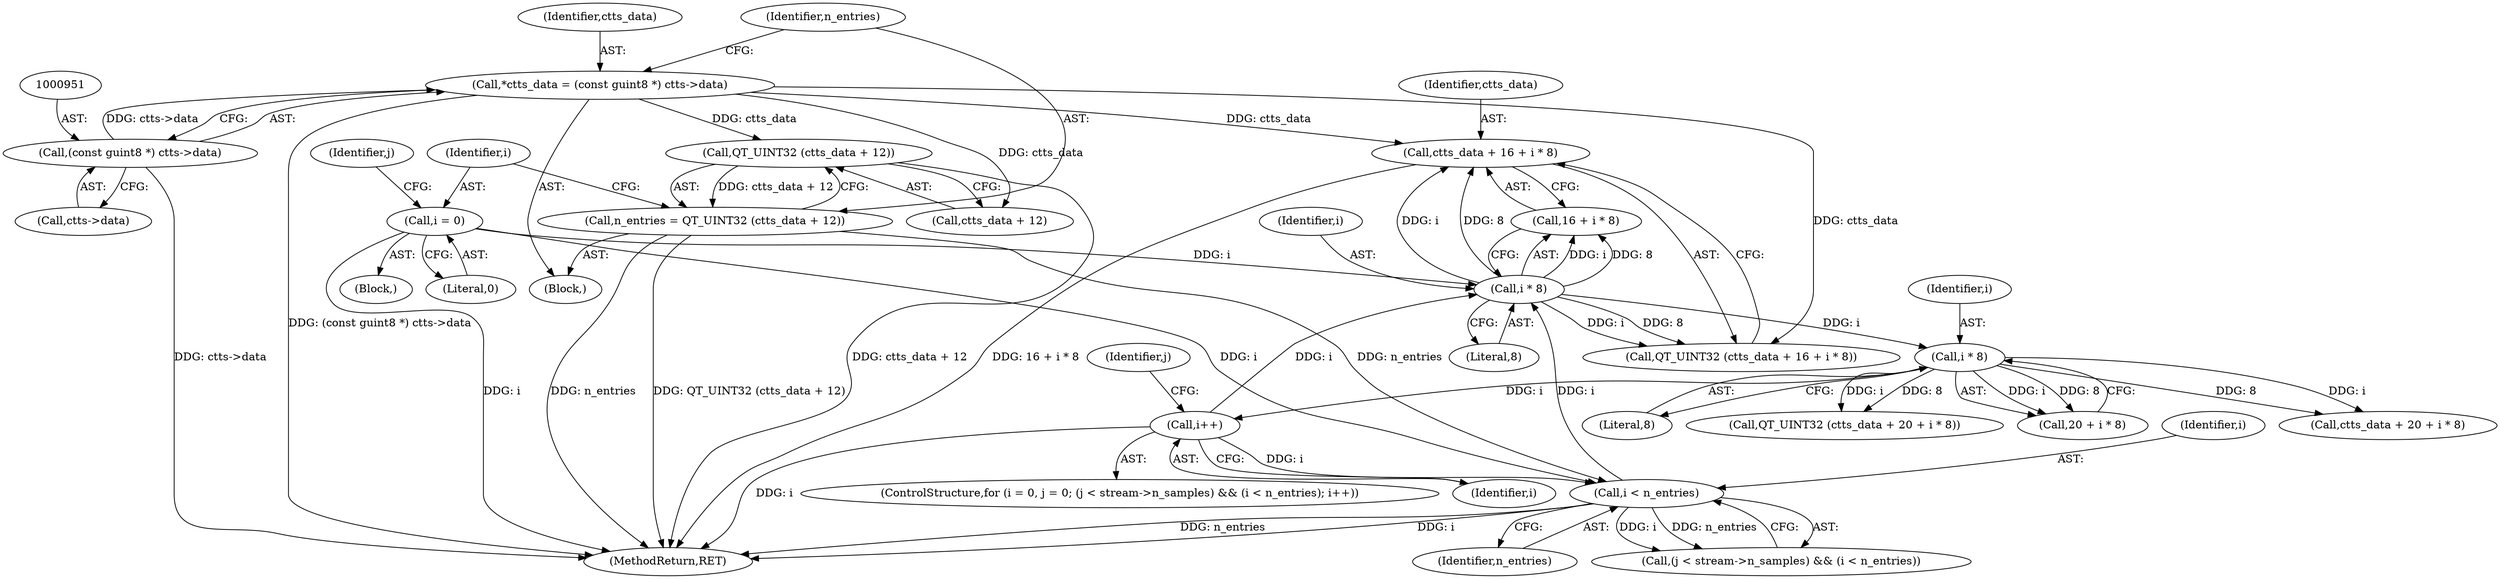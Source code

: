 digraph "0_gstreamer_bdc20b9baf13564d9a061343416395f8f9a92b53@pointer" {
"1000987" [label="(Call,ctts_data + 16 + i * 8)"];
"1000948" [label="(Call,*ctts_data = (const guint8 *) ctts->data)"];
"1000950" [label="(Call,(const guint8 *) ctts->data)"];
"1000991" [label="(Call,i * 8)"];
"1000981" [label="(Call,i++)"];
"1001001" [label="(Call,i * 8)"];
"1000978" [label="(Call,i < n_entries)"];
"1000966" [label="(Call,i = 0)"];
"1000956" [label="(Call,n_entries = QT_UINT32 (ctts_data + 12))"];
"1000958" [label="(Call,QT_UINT32 (ctts_data + 12))"];
"1000949" [label="(Identifier,ctts_data)"];
"1000948" [label="(Call,*ctts_data = (const guint8 *) ctts->data)"];
"1000974" [label="(Identifier,j)"];
"1000981" [label="(Call,i++)"];
"1000991" [label="(Call,i * 8)"];
"1000979" [label="(Identifier,i)"];
"1000999" [label="(Call,20 + i * 8)"];
"1000959" [label="(Call,ctts_data + 12)"];
"1000946" [label="(Block,)"];
"1000980" [label="(Identifier,n_entries)"];
"1001001" [label="(Call,i * 8)"];
"1000950" [label="(Call,(const guint8 *) ctts->data)"];
"1000957" [label="(Identifier,n_entries)"];
"1000978" [label="(Call,i < n_entries)"];
"1000967" [label="(Identifier,i)"];
"1000986" [label="(Call,QT_UINT32 (ctts_data + 16 + i * 8))"];
"1001044" [label="(MethodReturn,RET)"];
"1000992" [label="(Identifier,i)"];
"1000968" [label="(Literal,0)"];
"1000958" [label="(Call,QT_UINT32 (ctts_data + 12))"];
"1000988" [label="(Identifier,ctts_data)"];
"1000956" [label="(Call,n_entries = QT_UINT32 (ctts_data + 12))"];
"1000966" [label="(Call,i = 0)"];
"1000987" [label="(Call,ctts_data + 16 + i * 8)"];
"1000952" [label="(Call,ctts->data)"];
"1000964" [label="(ControlStructure,for (i = 0, j = 0; (j < stream->n_samples) && (i < n_entries); i++))"];
"1001002" [label="(Identifier,i)"];
"1000965" [label="(Block,)"];
"1000997" [label="(Call,ctts_data + 20 + i * 8)"];
"1000993" [label="(Literal,8)"];
"1000982" [label="(Identifier,i)"];
"1000996" [label="(Call,QT_UINT32 (ctts_data + 20 + i * 8))"];
"1000989" [label="(Call,16 + i * 8)"];
"1000972" [label="(Call,(j < stream->n_samples) && (i < n_entries))"];
"1000970" [label="(Identifier,j)"];
"1001003" [label="(Literal,8)"];
"1000987" -> "1000986"  [label="AST: "];
"1000987" -> "1000989"  [label="CFG: "];
"1000988" -> "1000987"  [label="AST: "];
"1000989" -> "1000987"  [label="AST: "];
"1000986" -> "1000987"  [label="CFG: "];
"1000987" -> "1001044"  [label="DDG: 16 + i * 8"];
"1000948" -> "1000987"  [label="DDG: ctts_data"];
"1000991" -> "1000987"  [label="DDG: i"];
"1000991" -> "1000987"  [label="DDG: 8"];
"1000948" -> "1000946"  [label="AST: "];
"1000948" -> "1000950"  [label="CFG: "];
"1000949" -> "1000948"  [label="AST: "];
"1000950" -> "1000948"  [label="AST: "];
"1000957" -> "1000948"  [label="CFG: "];
"1000948" -> "1001044"  [label="DDG: (const guint8 *) ctts->data"];
"1000950" -> "1000948"  [label="DDG: ctts->data"];
"1000948" -> "1000958"  [label="DDG: ctts_data"];
"1000948" -> "1000959"  [label="DDG: ctts_data"];
"1000948" -> "1000986"  [label="DDG: ctts_data"];
"1000950" -> "1000952"  [label="CFG: "];
"1000951" -> "1000950"  [label="AST: "];
"1000952" -> "1000950"  [label="AST: "];
"1000950" -> "1001044"  [label="DDG: ctts->data"];
"1000991" -> "1000989"  [label="AST: "];
"1000991" -> "1000993"  [label="CFG: "];
"1000992" -> "1000991"  [label="AST: "];
"1000993" -> "1000991"  [label="AST: "];
"1000989" -> "1000991"  [label="CFG: "];
"1000991" -> "1000986"  [label="DDG: i"];
"1000991" -> "1000986"  [label="DDG: 8"];
"1000991" -> "1000989"  [label="DDG: i"];
"1000991" -> "1000989"  [label="DDG: 8"];
"1000981" -> "1000991"  [label="DDG: i"];
"1000978" -> "1000991"  [label="DDG: i"];
"1000966" -> "1000991"  [label="DDG: i"];
"1000991" -> "1001001"  [label="DDG: i"];
"1000981" -> "1000964"  [label="AST: "];
"1000981" -> "1000982"  [label="CFG: "];
"1000982" -> "1000981"  [label="AST: "];
"1000974" -> "1000981"  [label="CFG: "];
"1000981" -> "1001044"  [label="DDG: i"];
"1000981" -> "1000978"  [label="DDG: i"];
"1001001" -> "1000981"  [label="DDG: i"];
"1001001" -> "1000999"  [label="AST: "];
"1001001" -> "1001003"  [label="CFG: "];
"1001002" -> "1001001"  [label="AST: "];
"1001003" -> "1001001"  [label="AST: "];
"1000999" -> "1001001"  [label="CFG: "];
"1001001" -> "1000996"  [label="DDG: i"];
"1001001" -> "1000996"  [label="DDG: 8"];
"1001001" -> "1000997"  [label="DDG: i"];
"1001001" -> "1000997"  [label="DDG: 8"];
"1001001" -> "1000999"  [label="DDG: i"];
"1001001" -> "1000999"  [label="DDG: 8"];
"1000978" -> "1000972"  [label="AST: "];
"1000978" -> "1000980"  [label="CFG: "];
"1000979" -> "1000978"  [label="AST: "];
"1000980" -> "1000978"  [label="AST: "];
"1000972" -> "1000978"  [label="CFG: "];
"1000978" -> "1001044"  [label="DDG: i"];
"1000978" -> "1001044"  [label="DDG: n_entries"];
"1000978" -> "1000972"  [label="DDG: i"];
"1000978" -> "1000972"  [label="DDG: n_entries"];
"1000966" -> "1000978"  [label="DDG: i"];
"1000956" -> "1000978"  [label="DDG: n_entries"];
"1000966" -> "1000965"  [label="AST: "];
"1000966" -> "1000968"  [label="CFG: "];
"1000967" -> "1000966"  [label="AST: "];
"1000968" -> "1000966"  [label="AST: "];
"1000970" -> "1000966"  [label="CFG: "];
"1000966" -> "1001044"  [label="DDG: i"];
"1000956" -> "1000946"  [label="AST: "];
"1000956" -> "1000958"  [label="CFG: "];
"1000957" -> "1000956"  [label="AST: "];
"1000958" -> "1000956"  [label="AST: "];
"1000967" -> "1000956"  [label="CFG: "];
"1000956" -> "1001044"  [label="DDG: n_entries"];
"1000956" -> "1001044"  [label="DDG: QT_UINT32 (ctts_data + 12)"];
"1000958" -> "1000956"  [label="DDG: ctts_data + 12"];
"1000958" -> "1000959"  [label="CFG: "];
"1000959" -> "1000958"  [label="AST: "];
"1000958" -> "1001044"  [label="DDG: ctts_data + 12"];
}
